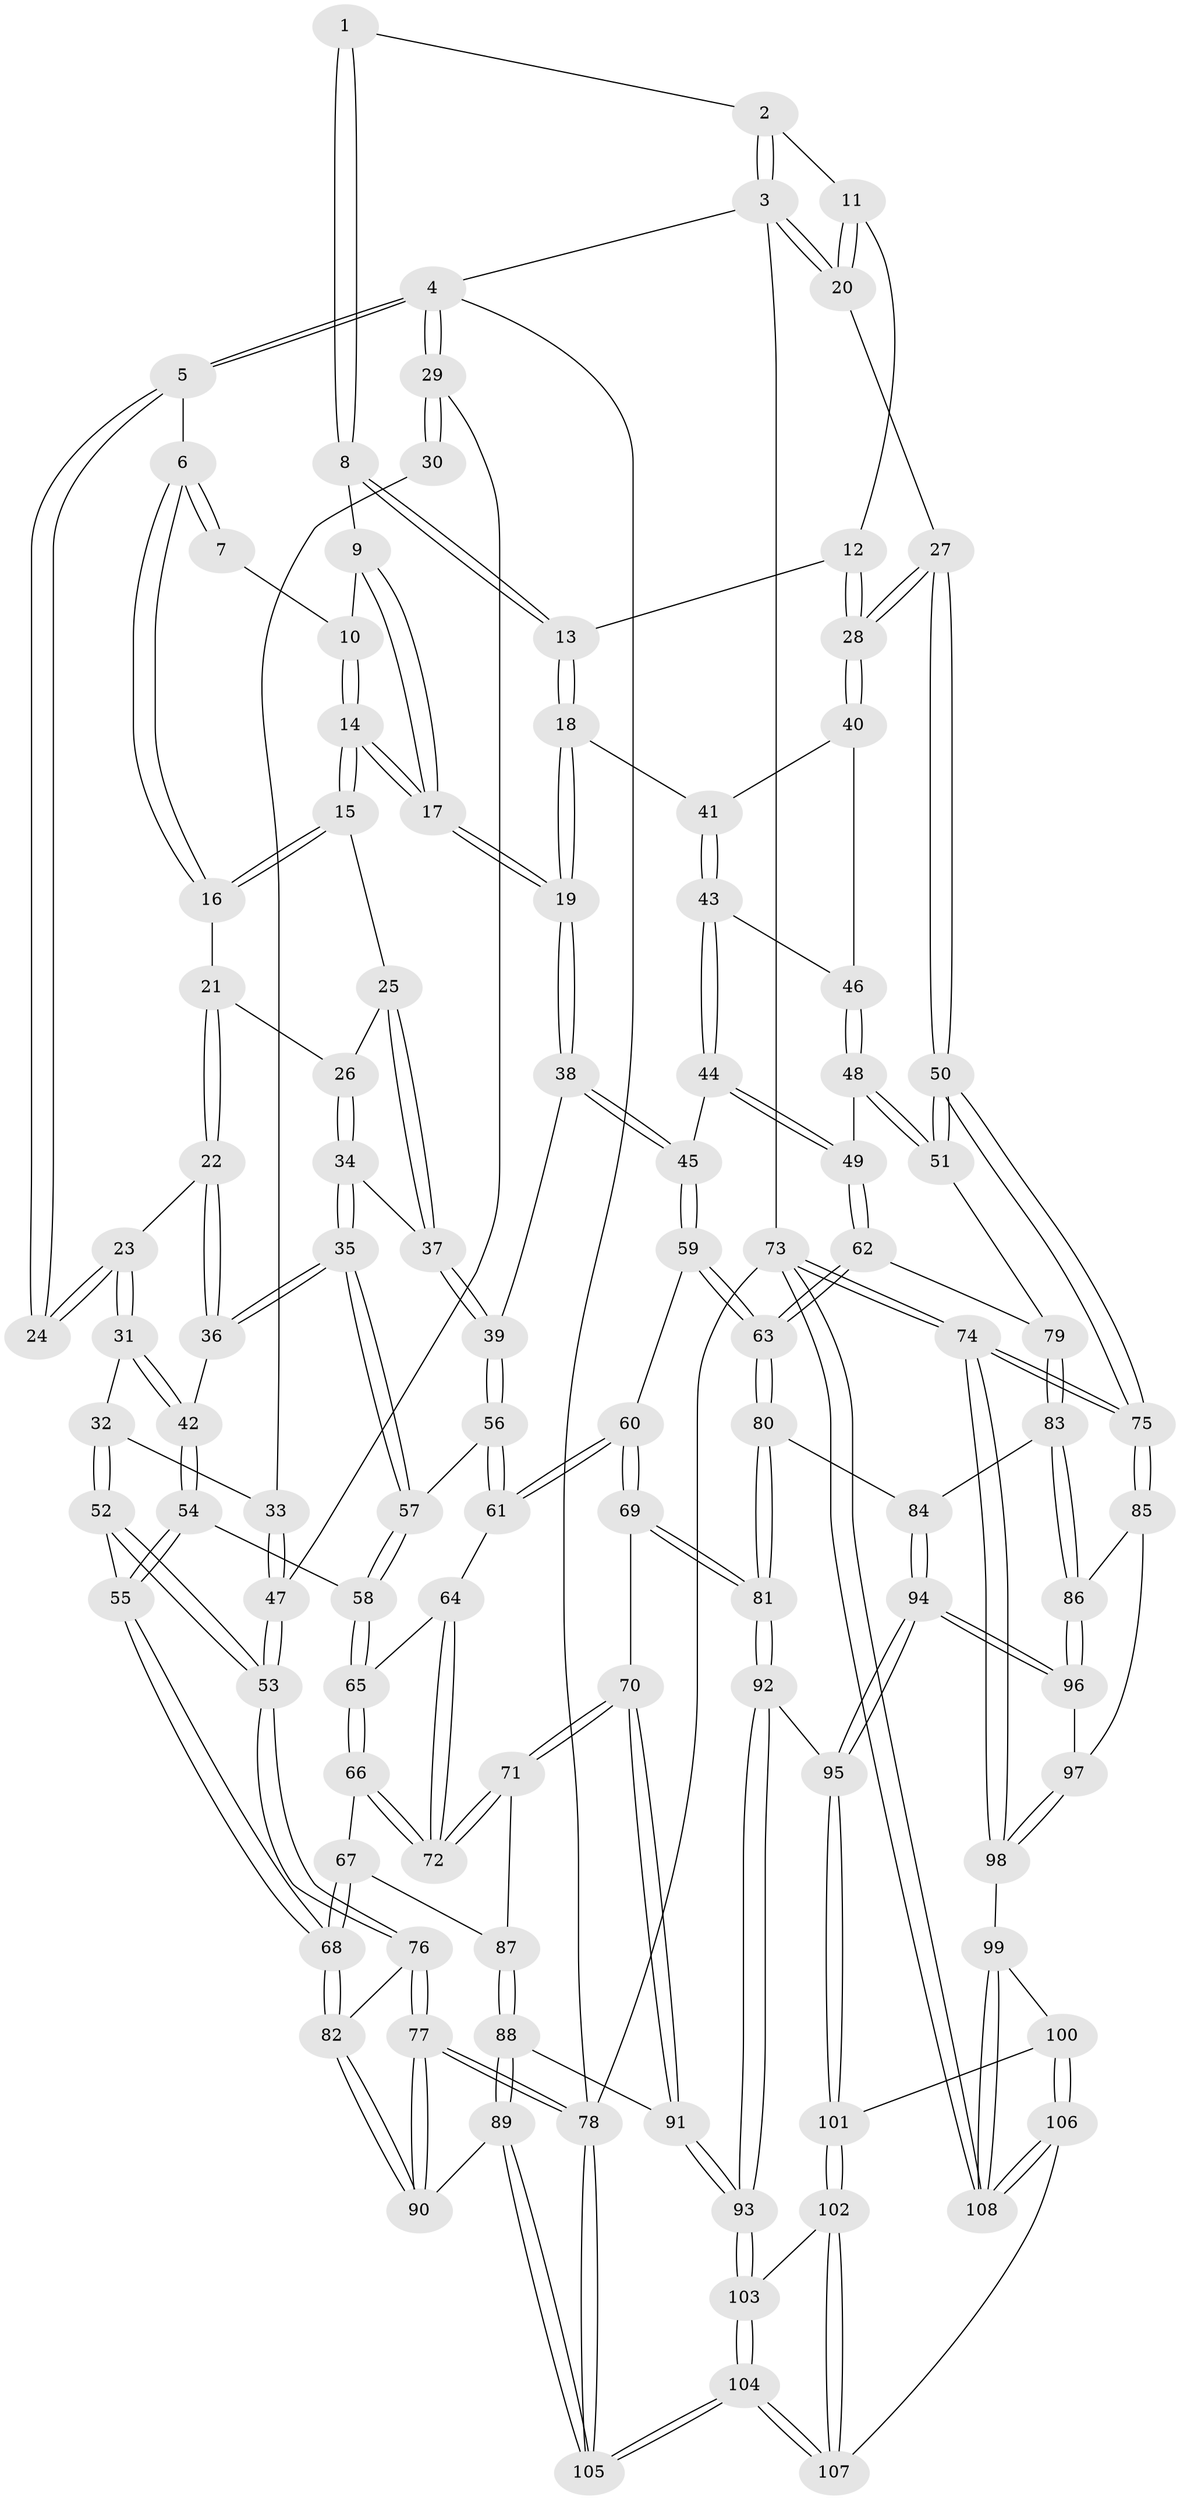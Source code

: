 // coarse degree distribution, {4: 0.34375, 1: 0.015625, 8: 0.03125, 2: 0.015625, 5: 0.421875, 6: 0.046875, 3: 0.09375, 7: 0.03125}
// Generated by graph-tools (version 1.1) at 2025/06/03/04/25 22:06:27]
// undirected, 108 vertices, 267 edges
graph export_dot {
graph [start="1"]
  node [color=gray90,style=filled];
  1 [pos="+0.7670558028047886+0"];
  2 [pos="+1+0"];
  3 [pos="+1+0"];
  4 [pos="+0+0"];
  5 [pos="+0.21353379171696182+0"];
  6 [pos="+0.357467927246784+0"];
  7 [pos="+0.46260529752357954+0"];
  8 [pos="+0.7687503823738469+0"];
  9 [pos="+0.6484613803824419+0.0305604771843382"];
  10 [pos="+0.5762278177928966+0.03795533769647702"];
  11 [pos="+0.9603625860436903+0.04927155209494701"];
  12 [pos="+0.8887089586455541+0.0821594391178917"];
  13 [pos="+0.8278496128140153+0.08872173976806284"];
  14 [pos="+0.5575179878888991+0.1471001303532232"];
  15 [pos="+0.48765744478140666+0.1093254320438022"];
  16 [pos="+0.37241871628672835+0"];
  17 [pos="+0.6343839542427779+0.2266825437039543"];
  18 [pos="+0.8230782891826313+0.10437385303247865"];
  19 [pos="+0.6417632850384489+0.2390519532761035"];
  20 [pos="+1+0.11353935768483464"];
  21 [pos="+0.3390836884444045+0.09207487264886983"];
  22 [pos="+0.27054469003526055+0.16125625107333227"];
  23 [pos="+0.1526323902665414+0.05372176301587008"];
  24 [pos="+0.14482543826686964+0.034979715056490474"];
  25 [pos="+0.4421814950764262+0.13958903530200711"];
  26 [pos="+0.39286044584897506+0.1480922039671986"];
  27 [pos="+1+0.18074505110557088"];
  28 [pos="+1+0.18702949547802897"];
  29 [pos="+0+0.08095141184142489"];
  30 [pos="+0.0785026482101866+0.07707734127334452"];
  31 [pos="+0.13270248629763462+0.2636826395243155"];
  32 [pos="+0.12486864065817706+0.26465577349879726"];
  33 [pos="+0.008981311608664978+0.21916491877776603"];
  34 [pos="+0.32851870942845446+0.2735299063809534"];
  35 [pos="+0.3069695527219621+0.29131765571676754"];
  36 [pos="+0.2868401440469119+0.276534101226854"];
  37 [pos="+0.43509200891753247+0.23313463724380454"];
  38 [pos="+0.6385772786519587+0.26016903500705546"];
  39 [pos="+0.6382389090126168+0.2603981511683426"];
  40 [pos="+0.9612935784045966+0.22652438181901238"];
  41 [pos="+0.8957992334996564+0.1959906128001623"];
  42 [pos="+0.14905433546416924+0.2706003731234034"];
  43 [pos="+0.8541243054571788+0.28209755033131034"];
  44 [pos="+0.8042795277383075+0.34354047414968425"];
  45 [pos="+0.6677978644576215+0.2880813396324107"];
  46 [pos="+0.9430804474151405+0.30158155228438704"];
  47 [pos="+0+0.2514832622484657"];
  48 [pos="+0.9386715908381811+0.4051006133115445"];
  49 [pos="+0.8283669258959327+0.3695041560289347"];
  50 [pos="+1+0.4781823573345511"];
  51 [pos="+0.9787106153733697+0.4438438897054534"];
  52 [pos="+0.07993085001574622+0.3290807655496961"];
  53 [pos="+0+0.4565185237019709"];
  54 [pos="+0.15051951942202507+0.39696509572336036"];
  55 [pos="+0.1037527878933347+0.48084974894462806"];
  56 [pos="+0.5525835846679166+0.3533804279409903"];
  57 [pos="+0.31775625846406425+0.32239429293641436"];
  58 [pos="+0.31119725736891934+0.3787172872222953"];
  59 [pos="+0.7055514030203194+0.49772632994568905"];
  60 [pos="+0.6080896887110387+0.5093307979266339"];
  61 [pos="+0.5412381749286131+0.3977957950587782"];
  62 [pos="+0.785085898100935+0.4765984407790644"];
  63 [pos="+0.7275446245666376+0.5154430030439835"];
  64 [pos="+0.5205472908808201+0.418977039857801"];
  65 [pos="+0.31182645035165596+0.3878927456600045"];
  66 [pos="+0.31193260205243706+0.40134508024118315"];
  67 [pos="+0.2309116600890188+0.5079817592727297"];
  68 [pos="+0.09756832745007399+0.5032735317182159"];
  69 [pos="+0.6002321469330959+0.5243186108792921"];
  70 [pos="+0.4427591787349901+0.562234077347253"];
  71 [pos="+0.43841623794331824+0.5354124071023411"];
  72 [pos="+0.4373267475632881+0.5196888390882991"];
  73 [pos="+1+1"];
  74 [pos="+1+0.7479145806829961"];
  75 [pos="+1+0.7101860734204626"];
  76 [pos="+0+0.5680732535022928"];
  77 [pos="+0+0.6948896250718092"];
  78 [pos="+0+1"];
  79 [pos="+0.9018648512853968+0.519516284509058"];
  80 [pos="+0.7419461198564139+0.5799802971636164"];
  81 [pos="+0.6090050851442271+0.6430054054696961"];
  82 [pos="+0.034221805331627345+0.5393854252721285"];
  83 [pos="+0.8731316836175804+0.5868687747913041"];
  84 [pos="+0.7523002641551639+0.588775029271789"];
  85 [pos="+0.9506358509393092+0.6697273650501337"];
  86 [pos="+0.8993603616768991+0.6376027066272438"];
  87 [pos="+0.2403068328085317+0.5254202675633048"];
  88 [pos="+0.31909772834081723+0.7202451315097561"];
  89 [pos="+0.27410874355777193+0.7514242159070258"];
  90 [pos="+0.24083019839559994+0.7327678254102375"];
  91 [pos="+0.4258923029617809+0.702670536630898"];
  92 [pos="+0.5501682681297121+0.7274841213492979"];
  93 [pos="+0.5103057457839302+0.7477133983743766"];
  94 [pos="+0.7676502778110952+0.747022284848894"];
  95 [pos="+0.7674380960467736+0.7471854617445941"];
  96 [pos="+0.7760143724077255+0.7466164967835922"];
  97 [pos="+0.8739387867874725+0.7830913390308953"];
  98 [pos="+0.8928654112156152+0.809099045092551"];
  99 [pos="+0.8882196060314557+0.8582612342867358"];
  100 [pos="+0.8188755159422598+0.8689426501262318"];
  101 [pos="+0.757304406450644+0.8211419429140324"];
  102 [pos="+0.6420197710396319+0.9909290507082986"];
  103 [pos="+0.5278908096953848+0.820383220319329"];
  104 [pos="+0.11080085288225097+1"];
  105 [pos="+0.03779363470713153+1"];
  106 [pos="+0.7566500914963925+1"];
  107 [pos="+0.6742811842604538+1"];
  108 [pos="+1+1"];
  1 -- 2;
  1 -- 8;
  1 -- 8;
  2 -- 3;
  2 -- 3;
  2 -- 11;
  3 -- 4;
  3 -- 20;
  3 -- 20;
  3 -- 73;
  4 -- 5;
  4 -- 5;
  4 -- 29;
  4 -- 29;
  4 -- 78;
  5 -- 6;
  5 -- 24;
  5 -- 24;
  6 -- 7;
  6 -- 7;
  6 -- 16;
  6 -- 16;
  7 -- 10;
  8 -- 9;
  8 -- 13;
  8 -- 13;
  9 -- 10;
  9 -- 17;
  9 -- 17;
  10 -- 14;
  10 -- 14;
  11 -- 12;
  11 -- 20;
  11 -- 20;
  12 -- 13;
  12 -- 28;
  12 -- 28;
  13 -- 18;
  13 -- 18;
  14 -- 15;
  14 -- 15;
  14 -- 17;
  14 -- 17;
  15 -- 16;
  15 -- 16;
  15 -- 25;
  16 -- 21;
  17 -- 19;
  17 -- 19;
  18 -- 19;
  18 -- 19;
  18 -- 41;
  19 -- 38;
  19 -- 38;
  20 -- 27;
  21 -- 22;
  21 -- 22;
  21 -- 26;
  22 -- 23;
  22 -- 36;
  22 -- 36;
  23 -- 24;
  23 -- 24;
  23 -- 31;
  23 -- 31;
  25 -- 26;
  25 -- 37;
  25 -- 37;
  26 -- 34;
  26 -- 34;
  27 -- 28;
  27 -- 28;
  27 -- 50;
  27 -- 50;
  28 -- 40;
  28 -- 40;
  29 -- 30;
  29 -- 30;
  29 -- 47;
  30 -- 33;
  31 -- 32;
  31 -- 42;
  31 -- 42;
  32 -- 33;
  32 -- 52;
  32 -- 52;
  33 -- 47;
  33 -- 47;
  34 -- 35;
  34 -- 35;
  34 -- 37;
  35 -- 36;
  35 -- 36;
  35 -- 57;
  35 -- 57;
  36 -- 42;
  37 -- 39;
  37 -- 39;
  38 -- 39;
  38 -- 45;
  38 -- 45;
  39 -- 56;
  39 -- 56;
  40 -- 41;
  40 -- 46;
  41 -- 43;
  41 -- 43;
  42 -- 54;
  42 -- 54;
  43 -- 44;
  43 -- 44;
  43 -- 46;
  44 -- 45;
  44 -- 49;
  44 -- 49;
  45 -- 59;
  45 -- 59;
  46 -- 48;
  46 -- 48;
  47 -- 53;
  47 -- 53;
  48 -- 49;
  48 -- 51;
  48 -- 51;
  49 -- 62;
  49 -- 62;
  50 -- 51;
  50 -- 51;
  50 -- 75;
  50 -- 75;
  51 -- 79;
  52 -- 53;
  52 -- 53;
  52 -- 55;
  53 -- 76;
  53 -- 76;
  54 -- 55;
  54 -- 55;
  54 -- 58;
  55 -- 68;
  55 -- 68;
  56 -- 57;
  56 -- 61;
  56 -- 61;
  57 -- 58;
  57 -- 58;
  58 -- 65;
  58 -- 65;
  59 -- 60;
  59 -- 63;
  59 -- 63;
  60 -- 61;
  60 -- 61;
  60 -- 69;
  60 -- 69;
  61 -- 64;
  62 -- 63;
  62 -- 63;
  62 -- 79;
  63 -- 80;
  63 -- 80;
  64 -- 65;
  64 -- 72;
  64 -- 72;
  65 -- 66;
  65 -- 66;
  66 -- 67;
  66 -- 72;
  66 -- 72;
  67 -- 68;
  67 -- 68;
  67 -- 87;
  68 -- 82;
  68 -- 82;
  69 -- 70;
  69 -- 81;
  69 -- 81;
  70 -- 71;
  70 -- 71;
  70 -- 91;
  70 -- 91;
  71 -- 72;
  71 -- 72;
  71 -- 87;
  73 -- 74;
  73 -- 74;
  73 -- 108;
  73 -- 108;
  73 -- 78;
  74 -- 75;
  74 -- 75;
  74 -- 98;
  74 -- 98;
  75 -- 85;
  75 -- 85;
  76 -- 77;
  76 -- 77;
  76 -- 82;
  77 -- 78;
  77 -- 78;
  77 -- 90;
  77 -- 90;
  78 -- 105;
  78 -- 105;
  79 -- 83;
  79 -- 83;
  80 -- 81;
  80 -- 81;
  80 -- 84;
  81 -- 92;
  81 -- 92;
  82 -- 90;
  82 -- 90;
  83 -- 84;
  83 -- 86;
  83 -- 86;
  84 -- 94;
  84 -- 94;
  85 -- 86;
  85 -- 97;
  86 -- 96;
  86 -- 96;
  87 -- 88;
  87 -- 88;
  88 -- 89;
  88 -- 89;
  88 -- 91;
  89 -- 90;
  89 -- 105;
  89 -- 105;
  91 -- 93;
  91 -- 93;
  92 -- 93;
  92 -- 93;
  92 -- 95;
  93 -- 103;
  93 -- 103;
  94 -- 95;
  94 -- 95;
  94 -- 96;
  94 -- 96;
  95 -- 101;
  95 -- 101;
  96 -- 97;
  97 -- 98;
  97 -- 98;
  98 -- 99;
  99 -- 100;
  99 -- 108;
  99 -- 108;
  100 -- 101;
  100 -- 106;
  100 -- 106;
  101 -- 102;
  101 -- 102;
  102 -- 103;
  102 -- 107;
  102 -- 107;
  103 -- 104;
  103 -- 104;
  104 -- 105;
  104 -- 105;
  104 -- 107;
  104 -- 107;
  106 -- 107;
  106 -- 108;
  106 -- 108;
}
